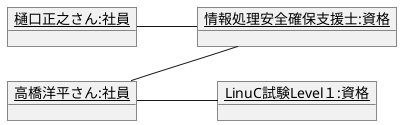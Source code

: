 @startuml
left to right direction
object "<u>高橋洋平さん:社員</u>" as p1{
}
object "<u>樋口正之さん:社員</u>" as p2{
}
object "<u>情報処理安全確保支援士:資格</u>" as A{
}
object "<u>LinuC試験Level１:資格</u>" as B{
}
p1 -- A
p2 -- A
p1 -- B
@enduml